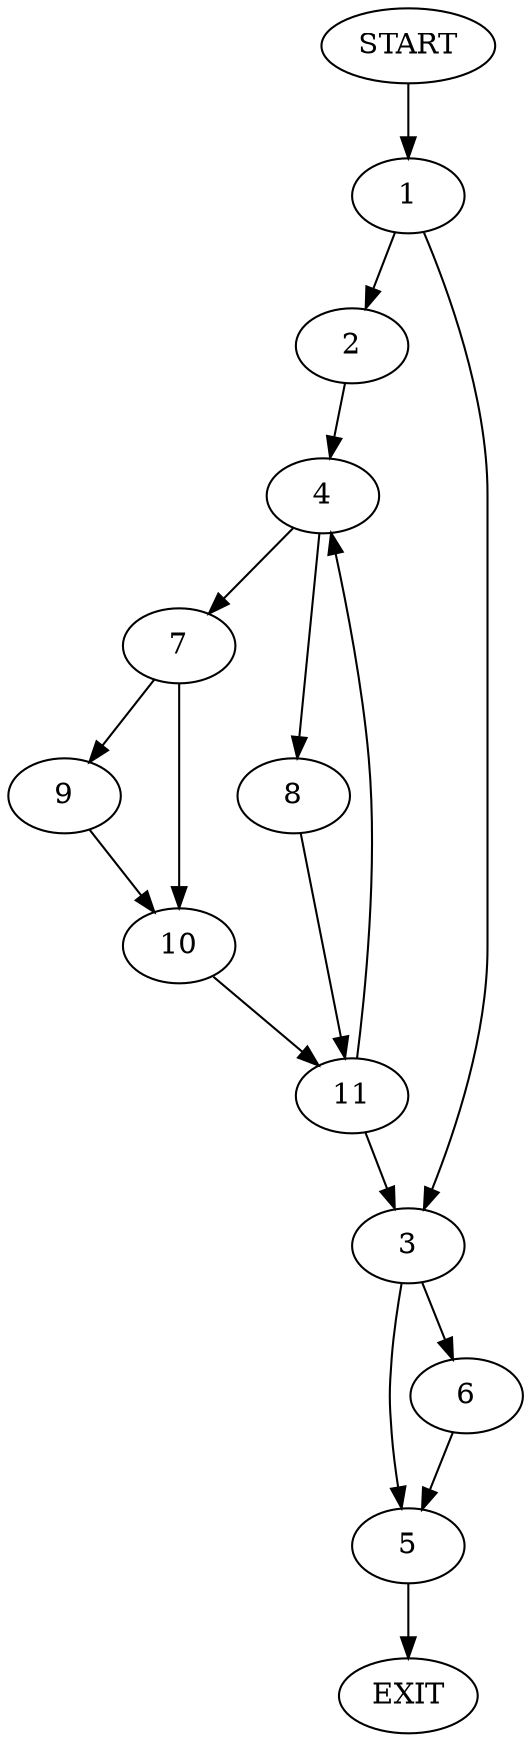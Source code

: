 digraph {
0 [label="START"]
12 [label="EXIT"]
0 -> 1
1 -> 2
1 -> 3
2 -> 4
3 -> 5
3 -> 6
4 -> 7
4 -> 8
7 -> 9
7 -> 10
8 -> 11
9 -> 10
10 -> 11
11 -> 4
11 -> 3
5 -> 12
6 -> 5
}
